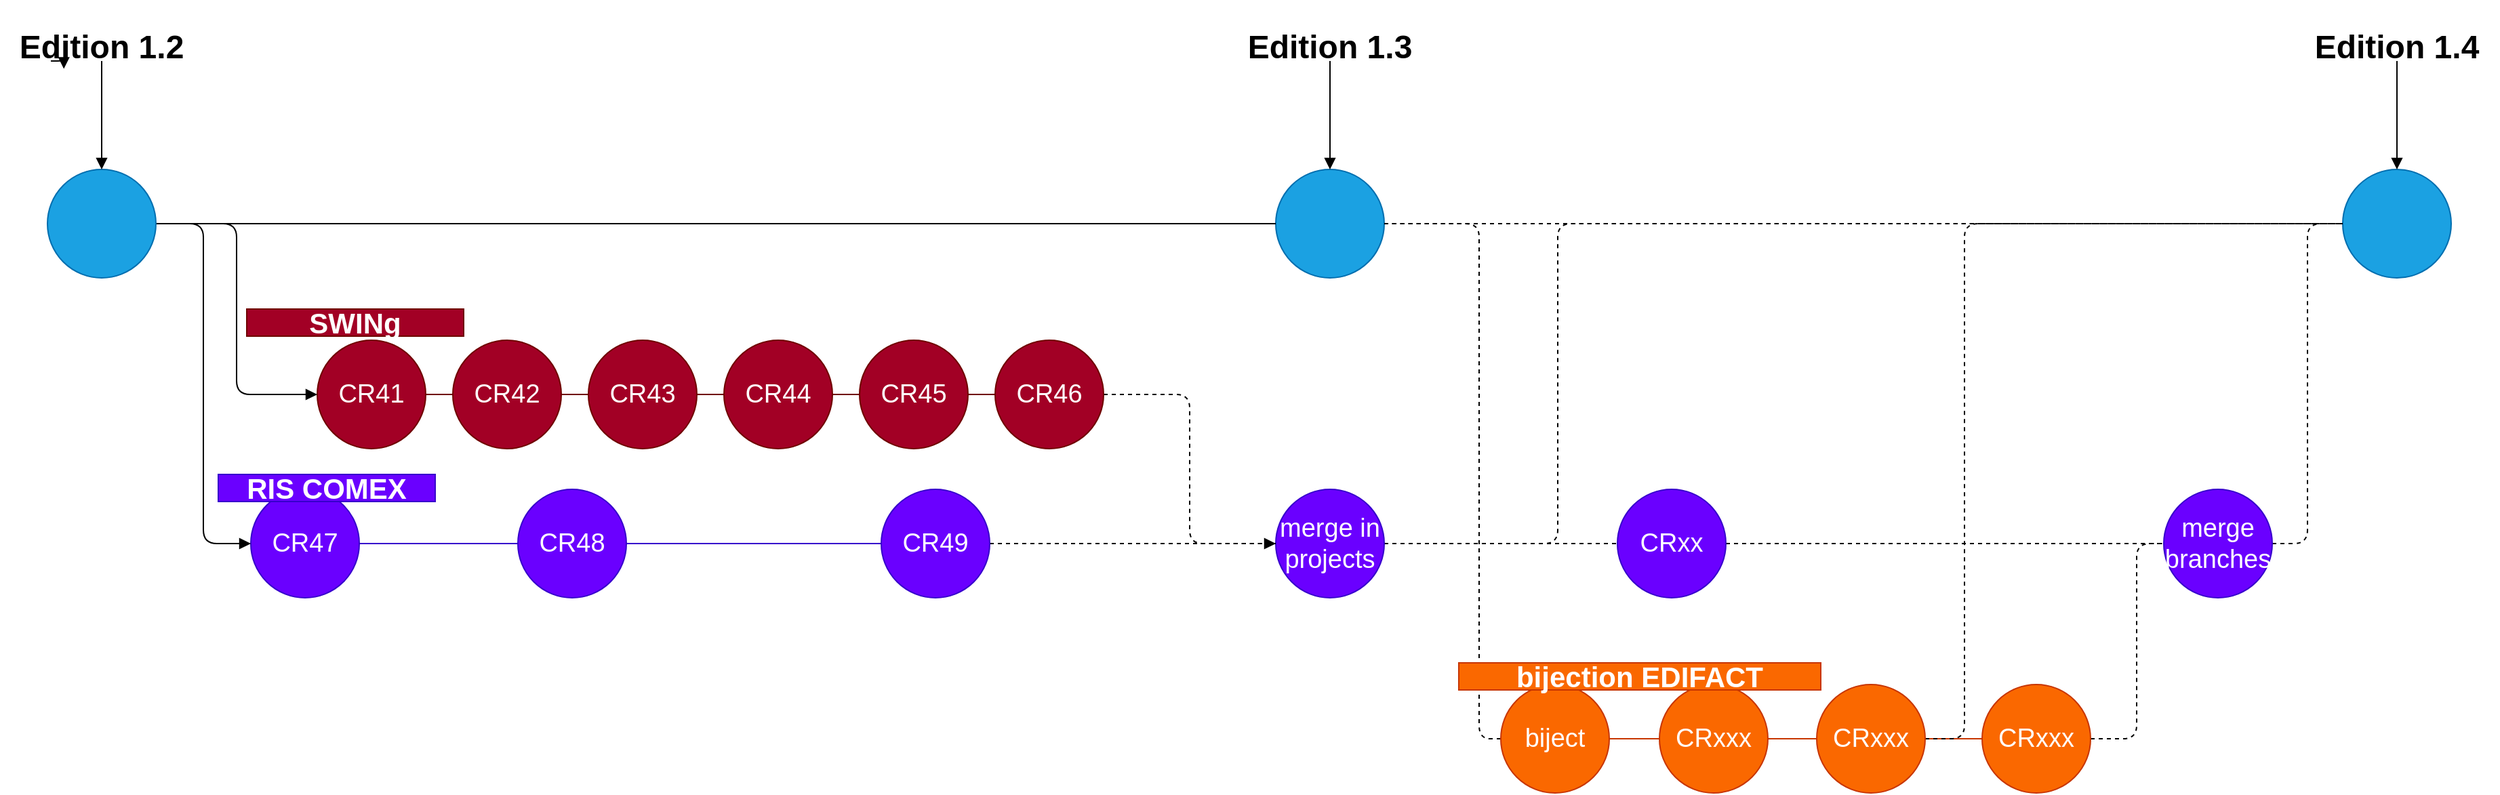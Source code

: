 <mxfile version="13.9.6" type="github">
  <diagram id="6a731a19-8d31-9384-78a2-239565b7b9f0" name="Page-1">
    <mxGraphModel dx="3200" dy="1140" grid="0" gridSize="10" guides="1" tooltips="1" connect="1" arrows="1" fold="1" page="1" pageScale="1" pageWidth="1169" pageHeight="827" background="#ffffff" math="0" shadow="0">
      <root>
        <mxCell id="0" />
        <mxCell id="1" parent="0" />
        <mxCell id="fU0B5mbKIqQJxSJaI-YO-231" style="edgeStyle=orthogonalEdgeStyle;rounded=1;jumpSize=1;orthogonalLoop=1;jettySize=auto;html=1;endArrow=none;endFill=0;endSize=6;strokeWidth=1;fontSize=19;dashed=1;" edge="1" parent="1" source="fU0B5mbKIqQJxSJaI-YO-143" target="fU0B5mbKIqQJxSJaI-YO-147">
          <mxGeometry relative="1" as="geometry" />
        </mxCell>
        <mxCell id="fU0B5mbKIqQJxSJaI-YO-143" value="" style="ellipse;whiteSpace=wrap;html=1;aspect=fixed;fillColor=#1ba1e2;strokeColor=#006EAF;fontColor=#ffffff;" vertex="1" parent="1">
          <mxGeometry x="849" y="150" width="80" height="80" as="geometry" />
        </mxCell>
        <mxCell id="fU0B5mbKIqQJxSJaI-YO-147" value="" style="ellipse;whiteSpace=wrap;html=1;aspect=fixed;fillColor=#1ba1e2;strokeColor=#006EAF;fontColor=#ffffff;" vertex="1" parent="1">
          <mxGeometry x="1636" y="150" width="80" height="80" as="geometry" />
        </mxCell>
        <mxCell id="fU0B5mbKIqQJxSJaI-YO-262" style="edgeStyle=orthogonalEdgeStyle;rounded=1;jumpSize=1;orthogonalLoop=1;jettySize=auto;html=1;entryX=0.5;entryY=0;entryDx=0;entryDy=0;endArrow=block;endFill=1;endSize=6;strokeWidth=1;fontSize=19;" edge="1" parent="1" source="fU0B5mbKIqQJxSJaI-YO-149" target="fU0B5mbKIqQJxSJaI-YO-143">
          <mxGeometry relative="1" as="geometry" />
        </mxCell>
        <mxCell id="fU0B5mbKIqQJxSJaI-YO-149" value="&lt;h2&gt;Edition 1.3&lt;/h2&gt;" style="text;html=1;strokeColor=none;fillColor=none;align=center;verticalAlign=middle;whiteSpace=wrap;rounded=0;fontSize=16;" vertex="1" parent="1">
          <mxGeometry x="814" y="50" width="150" height="20" as="geometry" />
        </mxCell>
        <mxCell id="fU0B5mbKIqQJxSJaI-YO-235" style="edgeStyle=orthogonalEdgeStyle;rounded=1;jumpSize=1;orthogonalLoop=1;jettySize=auto;html=1;endArrow=block;endFill=1;endSize=6;strokeWidth=1;fontSize=19;" edge="1" parent="1" source="fU0B5mbKIqQJxSJaI-YO-151" target="fU0B5mbKIqQJxSJaI-YO-147">
          <mxGeometry relative="1" as="geometry" />
        </mxCell>
        <mxCell id="fU0B5mbKIqQJxSJaI-YO-151" value="&lt;h2&gt;Edition 1.4&lt;/h2&gt;" style="text;html=1;strokeColor=none;fillColor=none;align=center;verticalAlign=middle;whiteSpace=wrap;rounded=0;fontSize=16;" vertex="1" parent="1">
          <mxGeometry x="1601" y="50" width="150" height="20" as="geometry" />
        </mxCell>
        <mxCell id="fU0B5mbKIqQJxSJaI-YO-254" style="edgeStyle=orthogonalEdgeStyle;rounded=1;jumpSize=1;orthogonalLoop=1;jettySize=auto;html=1;entryX=0;entryY=0.5;entryDx=0;entryDy=0;dashed=1;endArrow=none;endFill=0;endSize=6;strokeWidth=1;fontSize=19;" edge="1" parent="1" source="fU0B5mbKIqQJxSJaI-YO-157" target="fU0B5mbKIqQJxSJaI-YO-147">
          <mxGeometry relative="1" as="geometry">
            <Array as="points">
              <mxPoint x="1057" y="426" />
              <mxPoint x="1057" y="190" />
            </Array>
          </mxGeometry>
        </mxCell>
        <mxCell id="fU0B5mbKIqQJxSJaI-YO-257" style="edgeStyle=orthogonalEdgeStyle;rounded=1;jumpSize=1;orthogonalLoop=1;jettySize=auto;html=1;dashed=1;endArrow=none;endFill=0;endSize=6;strokeWidth=1;fontSize=19;" edge="1" parent="1" source="fU0B5mbKIqQJxSJaI-YO-157" target="fU0B5mbKIqQJxSJaI-YO-256">
          <mxGeometry relative="1" as="geometry" />
        </mxCell>
        <mxCell id="fU0B5mbKIqQJxSJaI-YO-157" value="merge in &lt;br&gt;projects" style="ellipse;whiteSpace=wrap;html=1;aspect=fixed;fillColor=#6a00ff;fontColor=#ffffff;strokeColor=#3700CC;fontSize=19;" vertex="1" parent="1">
          <mxGeometry x="849" y="386" width="80" height="80" as="geometry" />
        </mxCell>
        <mxCell id="fU0B5mbKIqQJxSJaI-YO-196" style="edgeStyle=orthogonalEdgeStyle;rounded=1;jumpSize=1;orthogonalLoop=1;jettySize=auto;html=1;entryX=0;entryY=0.5;entryDx=0;entryDy=0;endArrow=none;endFill=0;endSize=6;strokeWidth=1;fontSize=19;fillColor=#fa6800;strokeColor=#C73500;" edge="1" parent="1" source="fU0B5mbKIqQJxSJaI-YO-159" target="fU0B5mbKIqQJxSJaI-YO-191">
          <mxGeometry relative="1" as="geometry" />
        </mxCell>
        <mxCell id="fU0B5mbKIqQJxSJaI-YO-210" style="edgeStyle=orthogonalEdgeStyle;rounded=1;jumpSize=1;orthogonalLoop=1;jettySize=auto;html=1;entryX=1;entryY=0.5;entryDx=0;entryDy=0;dashed=1;endArrow=none;endFill=0;endSize=6;strokeWidth=1;fontSize=19;exitX=0;exitY=0.5;exitDx=0;exitDy=0;" edge="1" parent="1" source="fU0B5mbKIqQJxSJaI-YO-159" target="fU0B5mbKIqQJxSJaI-YO-143">
          <mxGeometry relative="1" as="geometry">
            <Array as="points">
              <mxPoint x="999" y="570" />
              <mxPoint x="999" y="190" />
            </Array>
          </mxGeometry>
        </mxCell>
        <mxCell id="fU0B5mbKIqQJxSJaI-YO-159" value="biject" style="ellipse;whiteSpace=wrap;html=1;aspect=fixed;fillColor=#fa6800;fontColor=#ffffff;strokeColor=#C73500;fontSize=19;" vertex="1" parent="1">
          <mxGeometry x="1015" y="530" width="80" height="80" as="geometry" />
        </mxCell>
        <mxCell id="fU0B5mbKIqQJxSJaI-YO-197" style="edgeStyle=orthogonalEdgeStyle;rounded=1;jumpSize=1;orthogonalLoop=1;jettySize=auto;html=1;entryX=0;entryY=0.5;entryDx=0;entryDy=0;endArrow=none;endFill=0;endSize=6;strokeWidth=1;fontSize=19;fillColor=#fa6800;strokeColor=#C73500;" edge="1" parent="1" source="fU0B5mbKIqQJxSJaI-YO-191" target="fU0B5mbKIqQJxSJaI-YO-192">
          <mxGeometry relative="1" as="geometry" />
        </mxCell>
        <mxCell id="fU0B5mbKIqQJxSJaI-YO-191" value="CRxxx" style="ellipse;whiteSpace=wrap;html=1;aspect=fixed;strokeColor=#C73500;fillColor=#fa6800;fontColor=#ffffff;fontSize=19;" vertex="1" parent="1">
          <mxGeometry x="1132" y="530" width="80" height="80" as="geometry" />
        </mxCell>
        <mxCell id="fU0B5mbKIqQJxSJaI-YO-198" style="edgeStyle=orthogonalEdgeStyle;rounded=1;jumpSize=1;orthogonalLoop=1;jettySize=auto;html=1;endArrow=none;endFill=0;endSize=6;strokeWidth=1;fontSize=19;fillColor=#fa6800;strokeColor=#C73500;" edge="1" parent="1" source="fU0B5mbKIqQJxSJaI-YO-192" target="fU0B5mbKIqQJxSJaI-YO-193">
          <mxGeometry relative="1" as="geometry" />
        </mxCell>
        <mxCell id="fU0B5mbKIqQJxSJaI-YO-260" style="edgeStyle=orthogonalEdgeStyle;rounded=1;jumpSize=1;orthogonalLoop=1;jettySize=auto;html=1;entryX=0;entryY=0.5;entryDx=0;entryDy=0;dashed=1;endArrow=none;endFill=0;endSize=6;strokeWidth=1;fontSize=19;" edge="1" parent="1" source="fU0B5mbKIqQJxSJaI-YO-192" target="fU0B5mbKIqQJxSJaI-YO-147">
          <mxGeometry relative="1" as="geometry">
            <Array as="points">
              <mxPoint x="1357" y="570" />
              <mxPoint x="1357" y="190" />
            </Array>
          </mxGeometry>
        </mxCell>
        <mxCell id="fU0B5mbKIqQJxSJaI-YO-192" value="CRxxx" style="ellipse;whiteSpace=wrap;html=1;aspect=fixed;strokeColor=#C73500;fillColor=#fa6800;fontColor=#ffffff;fontSize=19;" vertex="1" parent="1">
          <mxGeometry x="1248" y="530" width="80" height="80" as="geometry" />
        </mxCell>
        <mxCell id="fU0B5mbKIqQJxSJaI-YO-200" style="edgeStyle=orthogonalEdgeStyle;rounded=1;jumpSize=1;orthogonalLoop=1;jettySize=auto;html=1;dashed=1;endArrow=none;endFill=0;endSize=6;strokeWidth=1;fontSize=19;entryX=0;entryY=0.5;entryDx=0;entryDy=0;" edge="1" parent="1" source="fU0B5mbKIqQJxSJaI-YO-193" target="fU0B5mbKIqQJxSJaI-YO-201">
          <mxGeometry relative="1" as="geometry">
            <mxPoint x="1505" y="530" as="targetPoint" />
            <Array as="points">
              <mxPoint x="1484" y="570" />
              <mxPoint x="1484" y="426" />
            </Array>
          </mxGeometry>
        </mxCell>
        <mxCell id="fU0B5mbKIqQJxSJaI-YO-193" value="CRxxx" style="ellipse;whiteSpace=wrap;html=1;aspect=fixed;strokeColor=#C73500;fillColor=#fa6800;fontColor=#ffffff;fontSize=19;" vertex="1" parent="1">
          <mxGeometry x="1370" y="530" width="80" height="80" as="geometry" />
        </mxCell>
        <mxCell id="fU0B5mbKIqQJxSJaI-YO-232" style="edgeStyle=orthogonalEdgeStyle;rounded=1;jumpSize=1;orthogonalLoop=1;jettySize=auto;html=1;entryX=0;entryY=0.5;entryDx=0;entryDy=0;dashed=1;endArrow=none;endFill=0;endSize=6;strokeWidth=1;fontSize=19;" edge="1" parent="1" source="fU0B5mbKIqQJxSJaI-YO-201" target="fU0B5mbKIqQJxSJaI-YO-147">
          <mxGeometry relative="1" as="geometry" />
        </mxCell>
        <mxCell id="fU0B5mbKIqQJxSJaI-YO-201" value="merge&lt;br style=&quot;font-size: 19px&quot;&gt;branches" style="ellipse;whiteSpace=wrap;html=1;aspect=fixed;fillColor=#6a00ff;fontColor=#ffffff;strokeColor=#3700CC;fontSize=19;" vertex="1" parent="1">
          <mxGeometry x="1504" y="386" width="80" height="80" as="geometry" />
        </mxCell>
        <mxCell id="fU0B5mbKIqQJxSJaI-YO-217" style="edgeStyle=orthogonalEdgeStyle;rounded=1;jumpSize=1;orthogonalLoop=1;jettySize=auto;html=1;endArrow=none;endFill=0;endSize=6;strokeWidth=1;fontSize=19;fillColor=#a20025;strokeColor=#6F0000;" edge="1" parent="1" source="fU0B5mbKIqQJxSJaI-YO-211" target="fU0B5mbKIqQJxSJaI-YO-212">
          <mxGeometry relative="1" as="geometry" />
        </mxCell>
        <mxCell id="fU0B5mbKIqQJxSJaI-YO-211" value="CR41" style="ellipse;whiteSpace=wrap;html=1;aspect=fixed;strokeColor=#6F0000;fillColor=#a20025;fontColor=#ffffff;fontSize=19;" vertex="1" parent="1">
          <mxGeometry x="142" y="276" width="80" height="80" as="geometry" />
        </mxCell>
        <mxCell id="fU0B5mbKIqQJxSJaI-YO-218" style="edgeStyle=orthogonalEdgeStyle;rounded=1;jumpSize=1;orthogonalLoop=1;jettySize=auto;html=1;endArrow=none;endFill=0;endSize=6;strokeWidth=1;fontSize=19;fillColor=#a20025;strokeColor=#6F0000;" edge="1" parent="1" source="fU0B5mbKIqQJxSJaI-YO-212" target="fU0B5mbKIqQJxSJaI-YO-213">
          <mxGeometry relative="1" as="geometry" />
        </mxCell>
        <mxCell id="fU0B5mbKIqQJxSJaI-YO-212" value="CR42" style="ellipse;whiteSpace=wrap;html=1;aspect=fixed;strokeColor=#6F0000;fillColor=#a20025;fontColor=#ffffff;fontSize=19;" vertex="1" parent="1">
          <mxGeometry x="242" y="276" width="80" height="80" as="geometry" />
        </mxCell>
        <mxCell id="fU0B5mbKIqQJxSJaI-YO-219" style="edgeStyle=orthogonalEdgeStyle;rounded=1;jumpSize=1;orthogonalLoop=1;jettySize=auto;html=1;entryX=0;entryY=0.5;entryDx=0;entryDy=0;endArrow=none;endFill=0;endSize=6;strokeWidth=1;fontSize=19;fillColor=#a20025;strokeColor=#6F0000;" edge="1" parent="1" source="fU0B5mbKIqQJxSJaI-YO-213" target="fU0B5mbKIqQJxSJaI-YO-214">
          <mxGeometry relative="1" as="geometry" />
        </mxCell>
        <mxCell id="fU0B5mbKIqQJxSJaI-YO-213" value="CR43" style="ellipse;whiteSpace=wrap;html=1;aspect=fixed;strokeColor=#6F0000;fillColor=#a20025;fontColor=#ffffff;fontSize=19;" vertex="1" parent="1">
          <mxGeometry x="342" y="276" width="80" height="80" as="geometry" />
        </mxCell>
        <mxCell id="fU0B5mbKIqQJxSJaI-YO-220" style="edgeStyle=orthogonalEdgeStyle;rounded=1;jumpSize=1;orthogonalLoop=1;jettySize=auto;html=1;entryX=0;entryY=0.5;entryDx=0;entryDy=0;endArrow=none;endFill=0;endSize=6;strokeWidth=1;fontSize=19;fillColor=#a20025;strokeColor=#6F0000;" edge="1" parent="1" source="fU0B5mbKIqQJxSJaI-YO-214" target="fU0B5mbKIqQJxSJaI-YO-215">
          <mxGeometry relative="1" as="geometry" />
        </mxCell>
        <mxCell id="fU0B5mbKIqQJxSJaI-YO-214" value="CR44" style="ellipse;whiteSpace=wrap;html=1;aspect=fixed;strokeColor=#6F0000;fillColor=#a20025;fontColor=#ffffff;fontSize=19;" vertex="1" parent="1">
          <mxGeometry x="442" y="276" width="80" height="80" as="geometry" />
        </mxCell>
        <mxCell id="fU0B5mbKIqQJxSJaI-YO-221" style="edgeStyle=orthogonalEdgeStyle;rounded=1;jumpSize=1;orthogonalLoop=1;jettySize=auto;html=1;entryX=0;entryY=0.5;entryDx=0;entryDy=0;endArrow=none;endFill=0;endSize=6;strokeWidth=1;fontSize=19;fillColor=#a20025;strokeColor=#6F0000;" edge="1" parent="1" source="fU0B5mbKIqQJxSJaI-YO-215" target="fU0B5mbKIqQJxSJaI-YO-216">
          <mxGeometry relative="1" as="geometry" />
        </mxCell>
        <mxCell id="fU0B5mbKIqQJxSJaI-YO-215" value="CR45" style="ellipse;whiteSpace=wrap;html=1;aspect=fixed;strokeColor=#6F0000;fillColor=#a20025;fontColor=#ffffff;fontSize=19;" vertex="1" parent="1">
          <mxGeometry x="542" y="276" width="80" height="80" as="geometry" />
        </mxCell>
        <mxCell id="fU0B5mbKIqQJxSJaI-YO-247" style="edgeStyle=orthogonalEdgeStyle;rounded=1;jumpSize=1;orthogonalLoop=1;jettySize=auto;html=1;exitX=1;exitY=0.5;exitDx=0;exitDy=0;entryX=0;entryY=0.5;entryDx=0;entryDy=0;dashed=1;endArrow=none;endFill=0;endSize=6;strokeWidth=1;fontSize=19;" edge="1" parent="1" source="fU0B5mbKIqQJxSJaI-YO-216" target="fU0B5mbKIqQJxSJaI-YO-157">
          <mxGeometry relative="1" as="geometry" />
        </mxCell>
        <mxCell id="fU0B5mbKIqQJxSJaI-YO-216" value="CR46" style="ellipse;whiteSpace=wrap;html=1;aspect=fixed;strokeColor=#6F0000;fillColor=#a20025;fontColor=#ffffff;fontSize=19;" vertex="1" parent="1">
          <mxGeometry x="642" y="276" width="80" height="80" as="geometry" />
        </mxCell>
        <mxCell id="fU0B5mbKIqQJxSJaI-YO-225" style="edgeStyle=orthogonalEdgeStyle;rounded=1;jumpSize=1;orthogonalLoop=1;jettySize=auto;html=1;entryX=0;entryY=0.5;entryDx=0;entryDy=0;endArrow=none;endFill=0;endSize=6;strokeWidth=1;fontSize=19;fillColor=#6a00ff;strokeColor=#3700CC;" edge="1" parent="1" source="fU0B5mbKIqQJxSJaI-YO-222" target="fU0B5mbKIqQJxSJaI-YO-223">
          <mxGeometry relative="1" as="geometry" />
        </mxCell>
        <mxCell id="fU0B5mbKIqQJxSJaI-YO-222" value="CR47" style="ellipse;whiteSpace=wrap;html=1;aspect=fixed;strokeColor=#3700CC;fillColor=#6a00ff;fontColor=#ffffff;fontSize=19;" vertex="1" parent="1">
          <mxGeometry x="93" y="386" width="80" height="80" as="geometry" />
        </mxCell>
        <mxCell id="fU0B5mbKIqQJxSJaI-YO-226" style="edgeStyle=orthogonalEdgeStyle;rounded=1;jumpSize=1;orthogonalLoop=1;jettySize=auto;html=1;entryX=0;entryY=0.5;entryDx=0;entryDy=0;endArrow=none;endFill=0;endSize=6;strokeWidth=1;fontSize=19;fillColor=#6a00ff;strokeColor=#3700CC;" edge="1" parent="1" source="fU0B5mbKIqQJxSJaI-YO-223" target="fU0B5mbKIqQJxSJaI-YO-224">
          <mxGeometry relative="1" as="geometry" />
        </mxCell>
        <mxCell id="fU0B5mbKIqQJxSJaI-YO-223" value="CR48" style="ellipse;whiteSpace=wrap;html=1;aspect=fixed;strokeColor=#3700CC;fillColor=#6a00ff;fontColor=#ffffff;fontSize=19;" vertex="1" parent="1">
          <mxGeometry x="290" y="386" width="80" height="80" as="geometry" />
        </mxCell>
        <mxCell id="fU0B5mbKIqQJxSJaI-YO-244" style="edgeStyle=orthogonalEdgeStyle;rounded=1;jumpSize=1;orthogonalLoop=1;jettySize=auto;html=1;entryX=0;entryY=0.5;entryDx=0;entryDy=0;endArrow=block;endFill=1;endSize=6;strokeWidth=1;fontSize=19;dashed=1;" edge="1" parent="1" source="fU0B5mbKIqQJxSJaI-YO-224" target="fU0B5mbKIqQJxSJaI-YO-157">
          <mxGeometry relative="1" as="geometry" />
        </mxCell>
        <mxCell id="fU0B5mbKIqQJxSJaI-YO-224" value="CR49" style="ellipse;whiteSpace=wrap;html=1;aspect=fixed;strokeColor=#3700CC;fillColor=#6a00ff;fontColor=#ffffff;fontSize=19;" vertex="1" parent="1">
          <mxGeometry x="558" y="386" width="80" height="80" as="geometry" />
        </mxCell>
        <mxCell id="fU0B5mbKIqQJxSJaI-YO-229" value="&lt;h2 style=&quot;font-size: 21px&quot;&gt;SWINg&lt;/h2&gt;" style="text;html=1;strokeColor=#6F0000;fillColor=#a20025;align=center;verticalAlign=middle;whiteSpace=wrap;rounded=0;fontSize=21;fontColor=#ffffff;" vertex="1" parent="1">
          <mxGeometry x="90" y="253" width="160" height="20" as="geometry" />
        </mxCell>
        <mxCell id="fU0B5mbKIqQJxSJaI-YO-230" value="&lt;h2 style=&quot;font-size: 21px&quot;&gt;RIS COMEX&lt;/h2&gt;" style="text;html=1;strokeColor=#3700CC;fillColor=#6a00ff;align=center;verticalAlign=middle;whiteSpace=wrap;rounded=0;fontSize=21;fontColor=#ffffff;" vertex="1" parent="1">
          <mxGeometry x="69" y="375" width="160" height="20" as="geometry" />
        </mxCell>
        <mxCell id="fU0B5mbKIqQJxSJaI-YO-240" style="edgeStyle=orthogonalEdgeStyle;rounded=1;jumpSize=1;orthogonalLoop=1;jettySize=auto;html=1;entryX=0;entryY=0.5;entryDx=0;entryDy=0;endArrow=block;endFill=1;endSize=6;strokeWidth=1;fontSize=19;exitX=1;exitY=0.5;exitDx=0;exitDy=0;" edge="1" parent="1" source="fU0B5mbKIqQJxSJaI-YO-236" target="fU0B5mbKIqQJxSJaI-YO-211">
          <mxGeometry relative="1" as="geometry" />
        </mxCell>
        <mxCell id="fU0B5mbKIqQJxSJaI-YO-243" style="edgeStyle=orthogonalEdgeStyle;rounded=1;jumpSize=1;orthogonalLoop=1;jettySize=auto;html=1;entryX=0;entryY=0.5;entryDx=0;entryDy=0;endArrow=block;endFill=1;endSize=6;strokeWidth=1;fontSize=19;" edge="1" parent="1" source="fU0B5mbKIqQJxSJaI-YO-236" target="fU0B5mbKIqQJxSJaI-YO-222">
          <mxGeometry relative="1" as="geometry" />
        </mxCell>
        <mxCell id="fU0B5mbKIqQJxSJaI-YO-245" style="edgeStyle=orthogonalEdgeStyle;rounded=1;jumpSize=1;orthogonalLoop=1;jettySize=auto;html=1;entryX=0;entryY=0.5;entryDx=0;entryDy=0;endArrow=none;endFill=0;endSize=6;strokeWidth=1;fontSize=19;" edge="1" parent="1" source="fU0B5mbKIqQJxSJaI-YO-236" target="fU0B5mbKIqQJxSJaI-YO-143">
          <mxGeometry relative="1" as="geometry" />
        </mxCell>
        <mxCell id="fU0B5mbKIqQJxSJaI-YO-236" value="" style="ellipse;whiteSpace=wrap;html=1;aspect=fixed;fillColor=#1ba1e2;strokeColor=#006EAF;fontColor=#ffffff;" vertex="1" parent="1">
          <mxGeometry x="-57" y="150" width="80" height="80" as="geometry" />
        </mxCell>
        <mxCell id="fU0B5mbKIqQJxSJaI-YO-242" style="edgeStyle=orthogonalEdgeStyle;rounded=1;jumpSize=1;orthogonalLoop=1;jettySize=auto;html=1;entryX=0.5;entryY=0;entryDx=0;entryDy=0;endArrow=block;endFill=1;endSize=6;strokeWidth=1;fontSize=19;" edge="1" parent="1" source="fU0B5mbKIqQJxSJaI-YO-239" target="fU0B5mbKIqQJxSJaI-YO-236">
          <mxGeometry relative="1" as="geometry" />
        </mxCell>
        <mxCell id="fU0B5mbKIqQJxSJaI-YO-239" value="&lt;h2&gt;Edition 1.2&lt;/h2&gt;" style="text;html=1;strokeColor=none;fillColor=none;align=center;verticalAlign=middle;whiteSpace=wrap;rounded=0;fontSize=16;" vertex="1" parent="1">
          <mxGeometry x="-92" y="50" width="150" height="20" as="geometry" />
        </mxCell>
        <mxCell id="fU0B5mbKIqQJxSJaI-YO-241" style="edgeStyle=orthogonalEdgeStyle;rounded=1;jumpSize=1;orthogonalLoop=1;jettySize=auto;html=1;exitX=0.25;exitY=1;exitDx=0;exitDy=0;entryX=0.314;entryY=1.286;entryDx=0;entryDy=0;entryPerimeter=0;endArrow=block;endFill=1;endSize=6;strokeWidth=1;fontSize=19;" edge="1" parent="1" source="fU0B5mbKIqQJxSJaI-YO-239" target="fU0B5mbKIqQJxSJaI-YO-239">
          <mxGeometry relative="1" as="geometry" />
        </mxCell>
        <mxCell id="fU0B5mbKIqQJxSJaI-YO-259" style="edgeStyle=orthogonalEdgeStyle;rounded=1;jumpSize=1;orthogonalLoop=1;jettySize=auto;html=1;entryX=0;entryY=0.5;entryDx=0;entryDy=0;dashed=1;endArrow=none;endFill=0;endSize=6;strokeWidth=1;fontSize=19;" edge="1" parent="1" source="fU0B5mbKIqQJxSJaI-YO-256" target="fU0B5mbKIqQJxSJaI-YO-201">
          <mxGeometry relative="1" as="geometry" />
        </mxCell>
        <mxCell id="fU0B5mbKIqQJxSJaI-YO-256" value="CRxx" style="ellipse;whiteSpace=wrap;html=1;aspect=fixed;fillColor=#6a00ff;fontColor=#ffffff;strokeColor=#3700CC;fontSize=19;" vertex="1" parent="1">
          <mxGeometry x="1101" y="386" width="80" height="80" as="geometry" />
        </mxCell>
        <mxCell id="fU0B5mbKIqQJxSJaI-YO-261" value="&lt;h2 style=&quot;font-size: 21px&quot;&gt;bijection EDIFACT&lt;/h2&gt;" style="text;html=1;strokeColor=#C73500;fillColor=#fa6800;align=center;verticalAlign=middle;whiteSpace=wrap;rounded=0;fontSize=21;fontColor=#ffffff;" vertex="1" parent="1">
          <mxGeometry x="984" y="514" width="267" height="20" as="geometry" />
        </mxCell>
      </root>
    </mxGraphModel>
  </diagram>
</mxfile>
